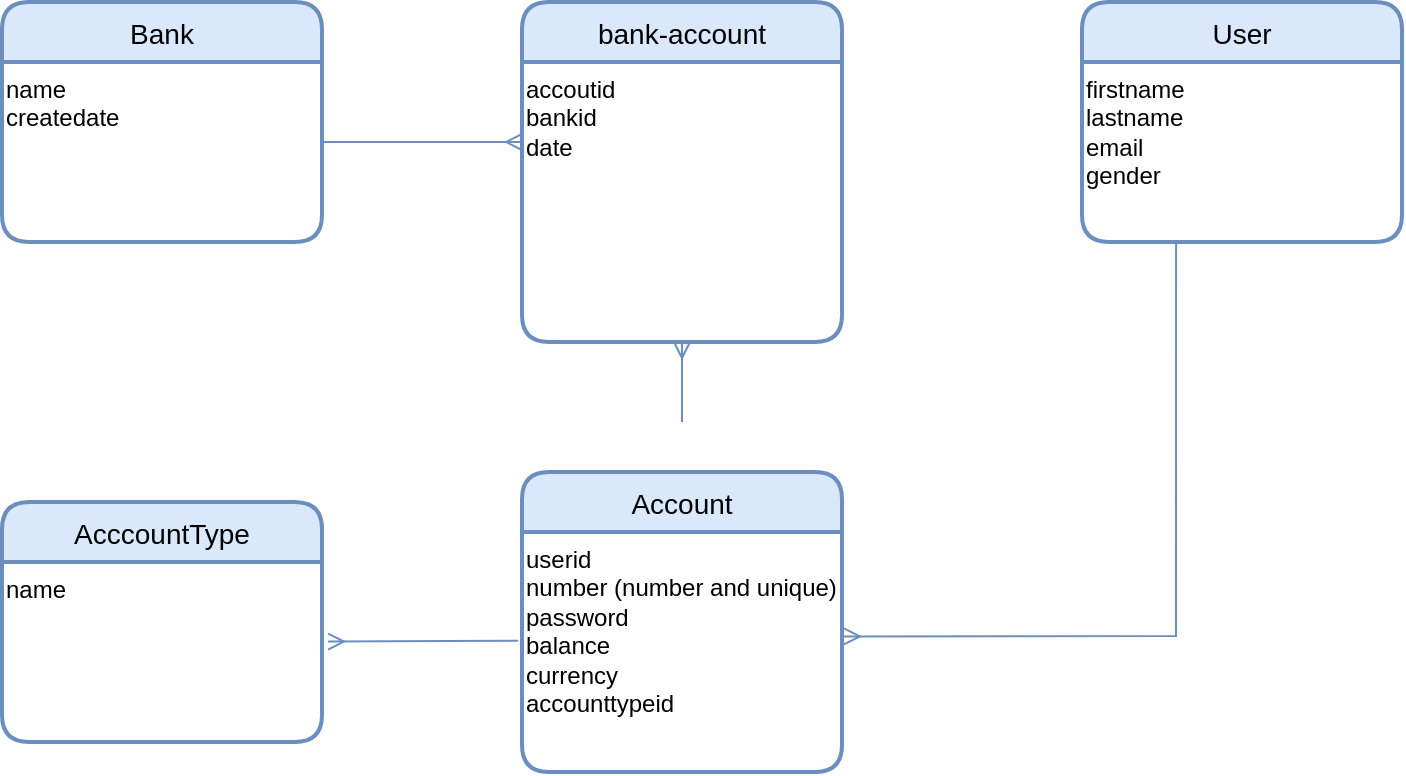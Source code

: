 <mxfile version="21.3.7" type="github">
  <diagram name="Page-1" id="MCFuGXCLOOuzuS9qav1w">
    <mxGraphModel dx="1839" dy="534" grid="1" gridSize="10" guides="1" tooltips="1" connect="1" arrows="1" fold="1" page="1" pageScale="1" pageWidth="850" pageHeight="1100" math="0" shadow="0">
      <root>
        <mxCell id="0" />
        <mxCell id="1" parent="0" />
        <mxCell id="QH0c3iKZ3k2ue6Xdx45T-1" value="Bank" style="swimlane;childLayout=stackLayout;horizontal=1;startSize=30;horizontalStack=0;rounded=1;fontSize=14;fontStyle=0;strokeWidth=2;resizeParent=0;resizeLast=1;shadow=0;dashed=0;align=center;fillColor=#dae8fc;strokeColor=#6c8ebf;verticalAlign=middle;" parent="1" vertex="1">
          <mxGeometry x="-520" y="360" width="160" height="120" as="geometry" />
        </mxCell>
        <mxCell id="QH0c3iKZ3k2ue6Xdx45T-2" value="name&lt;br&gt;createdate&lt;br&gt;" style="text;html=1;align=left;verticalAlign=top;resizable=0;points=[];autosize=1;strokeColor=none;fillColor=none;" parent="QH0c3iKZ3k2ue6Xdx45T-1" vertex="1">
          <mxGeometry y="30" width="160" height="90" as="geometry" />
        </mxCell>
        <mxCell id="QH0c3iKZ3k2ue6Xdx45T-3" value="User" style="swimlane;childLayout=stackLayout;horizontal=1;startSize=30;horizontalStack=0;rounded=1;fontSize=14;fontStyle=0;strokeWidth=2;resizeParent=0;resizeLast=1;shadow=0;dashed=0;align=center;fillColor=#dae8fc;strokeColor=#6c8ebf;" parent="1" vertex="1">
          <mxGeometry x="20" y="360" width="160" height="120" as="geometry" />
        </mxCell>
        <mxCell id="QH0c3iKZ3k2ue6Xdx45T-4" value="firstname&lt;br&gt;lastname&lt;br&gt;email&lt;br&gt;gender&lt;br&gt;&lt;br&gt;" style="text;html=1;align=left;verticalAlign=top;resizable=0;points=[];autosize=1;strokeColor=none;fillColor=none;" parent="QH0c3iKZ3k2ue6Xdx45T-3" vertex="1">
          <mxGeometry y="30" width="160" height="90" as="geometry" />
        </mxCell>
        <mxCell id="QH0c3iKZ3k2ue6Xdx45T-5" value="Account" style="swimlane;childLayout=stackLayout;horizontal=1;startSize=30;horizontalStack=0;rounded=1;fontSize=14;fontStyle=0;strokeWidth=2;resizeParent=0;resizeLast=1;shadow=0;dashed=0;align=center;fillColor=#dae8fc;strokeColor=#6c8ebf;" parent="1" vertex="1">
          <mxGeometry x="-260" y="595" width="160" height="150" as="geometry" />
        </mxCell>
        <mxCell id="QH0c3iKZ3k2ue6Xdx45T-6" value="userid&lt;br&gt;number (number and unique)&lt;br&gt;password&lt;br&gt;balance&lt;br&gt;currency&lt;br&gt;accounttypeid" style="text;html=1;align=left;verticalAlign=top;resizable=0;points=[];autosize=1;strokeColor=none;fillColor=none;" parent="QH0c3iKZ3k2ue6Xdx45T-5" vertex="1">
          <mxGeometry y="30" width="160" height="120" as="geometry" />
        </mxCell>
        <mxCell id="QH0c3iKZ3k2ue6Xdx45T-10" value="" style="fontSize=12;html=1;endArrow=ERmany;rounded=0;fillColor=#dae8fc;strokeColor=#6c8ebf;" parent="1" edge="1">
          <mxGeometry width="100" height="100" relative="1" as="geometry">
            <mxPoint x="-360" y="430" as="sourcePoint" />
            <mxPoint x="-260" y="430" as="targetPoint" />
            <Array as="points">
              <mxPoint x="-310" y="430" />
            </Array>
          </mxGeometry>
        </mxCell>
        <mxCell id="QH0c3iKZ3k2ue6Xdx45T-11" value="bank-account" style="swimlane;childLayout=stackLayout;horizontal=1;startSize=30;horizontalStack=0;rounded=1;fontSize=14;fontStyle=0;strokeWidth=2;resizeParent=0;resizeLast=1;shadow=0;dashed=0;align=center;fillColor=#dae8fc;strokeColor=#6c8ebf;" parent="1" vertex="1">
          <mxGeometry x="-260" y="360" width="160" height="170" as="geometry">
            <mxRectangle x="260" y="250" width="60" height="30" as="alternateBounds" />
          </mxGeometry>
        </mxCell>
        <mxCell id="QH0c3iKZ3k2ue6Xdx45T-12" value="accoutid&lt;br&gt;bankid&lt;br&gt;date&lt;br&gt;" style="text;html=1;align=left;verticalAlign=top;resizable=0;points=[];autosize=1;strokeColor=none;fillColor=none;" parent="QH0c3iKZ3k2ue6Xdx45T-11" vertex="1">
          <mxGeometry y="30" width="160" height="140" as="geometry" />
        </mxCell>
        <mxCell id="QH0c3iKZ3k2ue6Xdx45T-13" value="" style="fontSize=12;html=1;endArrow=ERmany;rounded=0;entryX=0.5;entryY=1;entryDx=0;entryDy=0;fillColor=#dae8fc;strokeColor=#6c8ebf;" parent="1" target="QH0c3iKZ3k2ue6Xdx45T-11" edge="1">
          <mxGeometry width="100" height="100" relative="1" as="geometry">
            <mxPoint x="-180" y="570" as="sourcePoint" />
            <mxPoint x="-250" y="440" as="targetPoint" />
          </mxGeometry>
        </mxCell>
        <mxCell id="QH0c3iKZ3k2ue6Xdx45T-18" value="" style="fontSize=12;html=1;endArrow=ERmany;rounded=0;entryX=1.006;entryY=0.435;entryDx=0;entryDy=0;fillColor=#dae8fc;strokeColor=#6c8ebf;entryPerimeter=0;exitX=0.294;exitY=1;exitDx=0;exitDy=0;exitPerimeter=0;" parent="1" source="QH0c3iKZ3k2ue6Xdx45T-4" target="QH0c3iKZ3k2ue6Xdx45T-6" edge="1">
          <mxGeometry width="100" height="100" relative="1" as="geometry">
            <mxPoint x="-170" y="580" as="sourcePoint" />
            <mxPoint x="-170" y="540" as="targetPoint" />
            <Array as="points">
              <mxPoint x="67" y="677" />
            </Array>
          </mxGeometry>
        </mxCell>
        <mxCell id="QH0c3iKZ3k2ue6Xdx45T-25" value="AcccountType" style="swimlane;childLayout=stackLayout;horizontal=1;startSize=30;horizontalStack=0;rounded=1;fontSize=14;fontStyle=0;strokeWidth=2;resizeParent=0;resizeLast=1;shadow=0;dashed=0;align=center;fillColor=#dae8fc;strokeColor=#6c8ebf;verticalAlign=middle;" parent="1" vertex="1">
          <mxGeometry x="-520" y="610" width="160" height="120" as="geometry" />
        </mxCell>
        <mxCell id="QH0c3iKZ3k2ue6Xdx45T-26" value="name" style="text;html=1;align=left;verticalAlign=top;resizable=0;points=[];autosize=1;strokeColor=none;fillColor=none;" parent="QH0c3iKZ3k2ue6Xdx45T-25" vertex="1">
          <mxGeometry y="30" width="160" height="90" as="geometry" />
        </mxCell>
        <mxCell id="QH0c3iKZ3k2ue6Xdx45T-27" value="" style="fontSize=12;html=1;endArrow=ERmany;rounded=0;entryX=1.019;entryY=0.442;entryDx=0;entryDy=0;fillColor=#dae8fc;strokeColor=#6c8ebf;exitX=-0.012;exitY=0.453;exitDx=0;exitDy=0;exitPerimeter=0;entryPerimeter=0;" parent="1" source="QH0c3iKZ3k2ue6Xdx45T-6" target="QH0c3iKZ3k2ue6Xdx45T-26" edge="1">
          <mxGeometry width="100" height="100" relative="1" as="geometry">
            <mxPoint x="-170" y="580" as="sourcePoint" />
            <mxPoint x="-170" y="540" as="targetPoint" />
          </mxGeometry>
        </mxCell>
      </root>
    </mxGraphModel>
  </diagram>
</mxfile>
